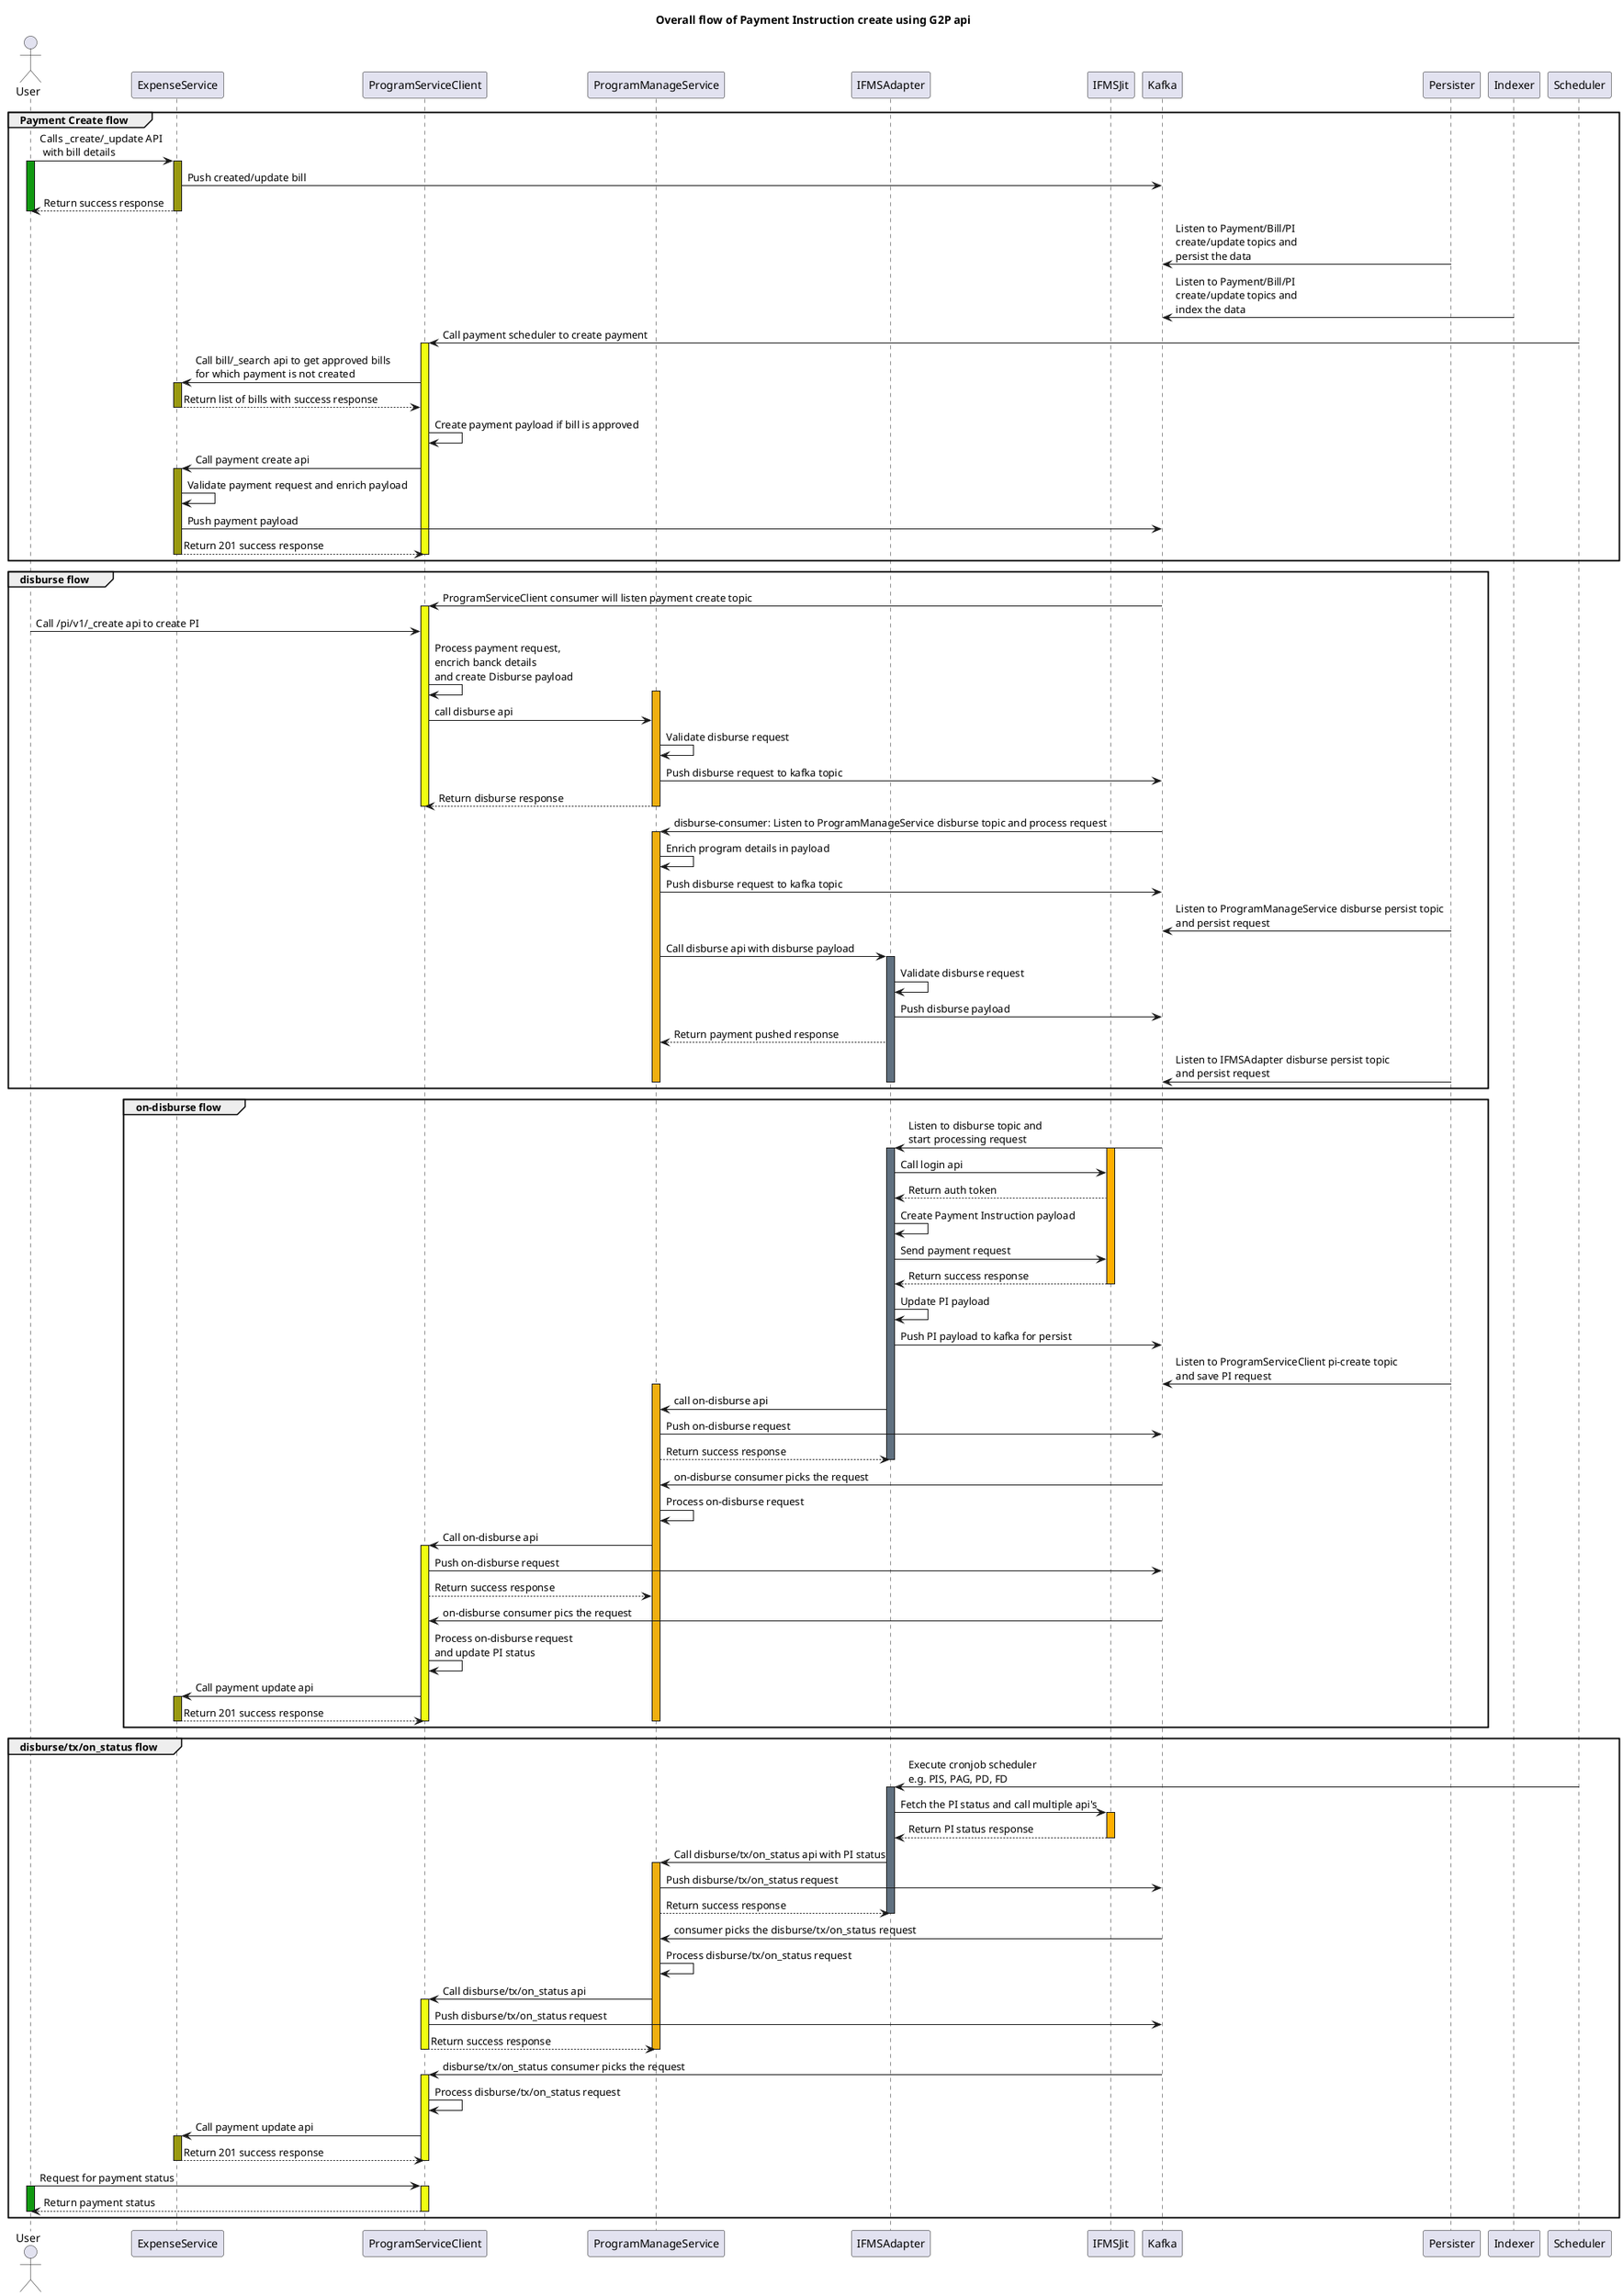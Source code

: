 @startuml
title Overall flow of Payment Instruction create using G2P api
actor User as User order 0
participant ExpenseService as ExpenseService order 1
participant ProgramServiceClient as ProgramServiceClient order 2
participant ProgramManageService as ProgramManageService order 3
participant IFMSAdapter as IFMSAdapter order 4
participant IFMSJit as IFMSJit order 5
participant Kafka as Kafka order 6
participant Persister as Persister order 7
participant Indexer as Indexer order 7
participant Scheduler as Scheduler order 8

group Payment Create flow
User -> ExpenseService: Calls _create/_update API \n with bill details
activate User #119911
activate ExpenseService #999911
ExpenseService -> Kafka: Push created/update bill
User <-- ExpenseService: Return success response
deactivate ExpenseService #999911
deactivate User #119911
Kafka <- Persister: Listen to Payment/Bill/PI \ncreate/update topics and \npersist the data
Kafka <- Indexer: Listen to Payment/Bill/PI \ncreate/update topics and \nindex the data

Scheduler -> ProgramServiceClient: Call payment scheduler to create payment
activate ProgramServiceClient #F0FF11
ExpenseService <- ProgramServiceClient: Call bill/_search api to get approved bills \nfor which payment is not created
activate ExpenseService #999911
ExpenseService --> ProgramServiceClient: Return list of bills with success response
deactivate ExpenseService #999911
ProgramServiceClient -> ProgramServiceClient: Create payment payload if bill is approved
ExpenseService <- ProgramServiceClient: Call payment create api
activate ExpenseService #999911
ExpenseService -> ExpenseService: Validate payment request and enrich payload
ExpenseService -> Kafka: Push payment payload
ExpenseService --> ProgramServiceClient: Return 201 success response
deactivate ExpenseService #999911
deactivate ProgramServiceClient #F0FF11
end

group disburse flow
ProgramServiceClient <- Kafka: ProgramServiceClient consumer will listen payment create topic
activate ProgramServiceClient #F0FF11
User -> ProgramServiceClient: Call /pi/v1/_create api to create PI
ProgramServiceClient -> ProgramServiceClient: Process payment request,\nencrich banck details \nand create Disburse payload

activate ProgramManageService #F0AF11
ProgramServiceClient -> ProgramManageService: call disburse api
ProgramManageService -> ProgramManageService: Validate disburse request
ProgramManageService -> Kafka: Push disburse request to kafka topic
ProgramServiceClient <-- ProgramManageService: Return disburse response
deactivate ProgramServiceClient #F0FF11
deactivate ProgramManageService #F0AF11


ProgramManageService <- Kafka: disburse-consumer: Listen to ProgramManageService disburse topic and process request
activate ProgramManageService #F0AF11
ProgramManageService -> ProgramManageService: Enrich program details in payload
ProgramManageService -> Kafka: Push disburse request to kafka topic
Kafka <- Persister: Listen to ProgramManageService disburse persist topic \nand persist request
ProgramManageService -> IFMSAdapter: Call disburse api with disburse payload
activate IFMSAdapter #607080
IFMSAdapter -> IFMSAdapter: Validate disburse request
IFMSAdapter -> Kafka: Push disburse payload
ProgramManageService <-- IFMSAdapter: Return payment pushed response
Kafka <- Persister: Listen to IFMSAdapter disburse persist topic \nand persist request
deactivate IFMSAdapter #607080
deactivate ProgramManageService #F0AF11
end


group on-disburse flow

IFMSAdapter <- Kafka: Listen to disburse topic and \nstart processing request
activate IFMSAdapter #607080
activate IFMSJit #FFAF00
IFMSAdapter -> IFMSJit: Call login api
IFMSAdapter <-- IFMSJit: Return auth token
IFMSAdapter -> IFMSAdapter: Create Payment Instruction payload
IFMSAdapter -> IFMSJit: Send payment request
IFMSAdapter <-- IFMSJit: Return success response
deactivate IFMSJit #FFAF00
IFMSAdapter -> IFMSAdapter: Update PI payload
IFMSAdapter -> Kafka: Push PI payload to kafka for persist
Kafka <- Persister: Listen to ProgramServiceClient pi-create topic \nand save PI request
activate ProgramManageService #F0AF11
ProgramManageService <- IFMSAdapter: call on-disburse api
ProgramManageService -> Kafka: Push on-disburse request
ProgramManageService --> IFMSAdapter: Return success response

deactivate IFMSAdapter #607080
ProgramManageService <- Kafka: on-disburse consumer picks the request
ProgramManageService -> ProgramManageService: Process on-disburse request

ProgramServiceClient <- ProgramManageService: Call on-disburse api
activate ProgramServiceClient #F0FF11
ProgramServiceClient -> Kafka: Push on-disburse request
ProgramServiceClient --> ProgramManageService: Return success response
ProgramServiceClient <- Kafka: on-disburse consumer pics the request
ProgramServiceClient -> ProgramServiceClient: Process on-disburse request \nand update PI status
ExpenseService <- ProgramServiceClient: Call payment update api
activate ExpenseService #999911
ExpenseService --> ProgramServiceClient: Return 201 success response
deactivate ExpenseService #999911
deactivate ProgramServiceClient #F0FF11
deactivate ProgramManageService #F0AF11
end


group disburse/tx/on_status flow
Scheduler -> IFMSAdapter: Execute cronjob scheduler \ne.g. PIS, PAG, PD, FD
activate IFMSAdapter #607080
IFMSAdapter -> IFMSJit: Fetch the PI status and call multiple api's
activate IFMSJit #FFAF00
IFMSAdapter <-- IFMSJit: Return PI status response
deactivate IFMSJit #FFAF00
ProgramManageService <- IFMSAdapter: Call disburse/tx/on_status api with PI status
activate ProgramManageService #F0AF11
ProgramManageService -> Kafka: Push disburse/tx/on_status request
ProgramManageService --> IFMSAdapter: Return success response
deactivate IFMSAdapter #607080
ProgramManageService <- Kafka: consumer picks the disburse/tx/on_status request
ProgramManageService -> ProgramManageService: Process disburse/tx/on_status request
ProgramServiceClient <- ProgramManageService: Call disburse/tx/on_status api
activate ProgramServiceClient #F0FF11
ProgramServiceClient -> Kafka: Push disburse/tx/on_status request
ProgramServiceClient --> ProgramManageService: Return success response
deactivate ProgramServiceClient #F0FF11
deactivate ProgramManageService #F0AF11

ProgramServiceClient <- Kafka: disburse/tx/on_status consumer picks the request
activate ProgramServiceClient #F0FF11
ProgramServiceClient -> ProgramServiceClient: Process disburse/tx/on_status request
ExpenseService <- ProgramServiceClient: Call payment update api
activate ExpenseService #999911
ExpenseService --> ProgramServiceClient: Return 201 success response
deactivate ExpenseService #999911
deactivate ProgramServiceClient #F0FF11

User -> ProgramServiceClient: Request for payment status
activate User #119911
activate ProgramServiceClient #F0FF11
User <-- ProgramServiceClient: Return payment status
deactivate ProgramServiceClient #F0FF11
deactivate User #119911
end

@enduml
